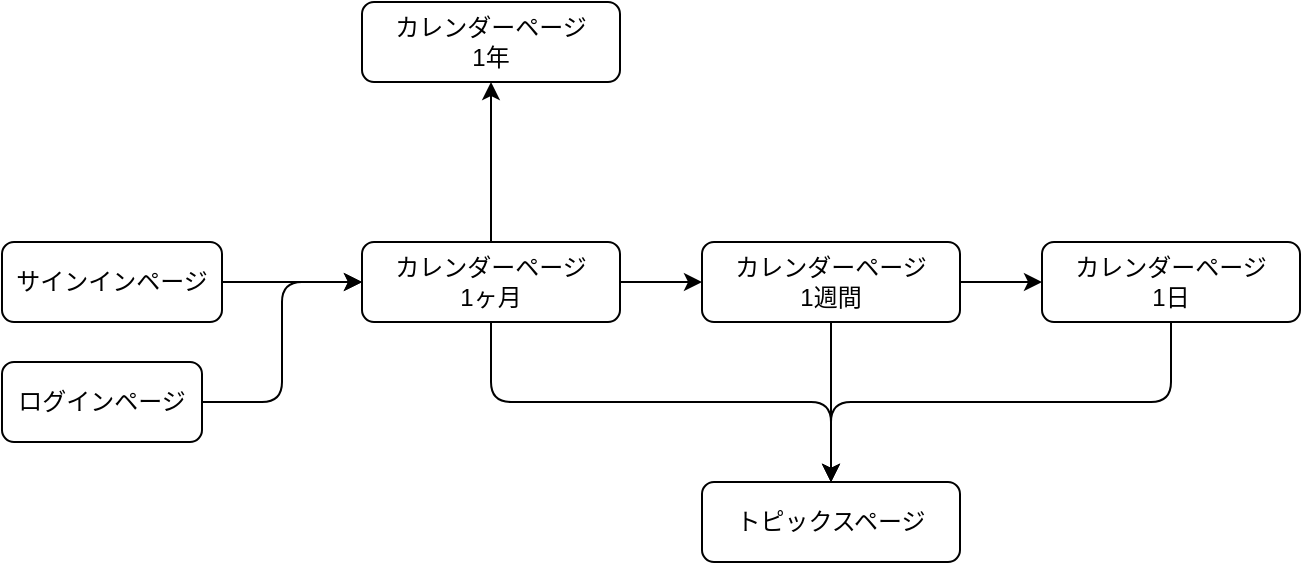 <mxfile>
    <diagram id="_eIcXjiMqlLTuuabQaRy" name="ページ1">
        <mxGraphModel dx="898" dy="1849" grid="1" gridSize="10" guides="1" tooltips="1" connect="1" arrows="1" fold="1" page="1" pageScale="1" pageWidth="827" pageHeight="1169" math="0" shadow="0">
            <root>
                <mxCell id="0"/>
                <mxCell id="1" parent="0"/>
                <mxCell id="13" style="edgeStyle=orthogonalEdgeStyle;html=1;entryX=0;entryY=0.5;entryDx=0;entryDy=0;" edge="1" parent="1" source="2" target="7">
                    <mxGeometry relative="1" as="geometry"/>
                </mxCell>
                <mxCell id="15" style="edgeStyle=orthogonalEdgeStyle;html=1;entryX=0.5;entryY=1;entryDx=0;entryDy=0;" edge="1" parent="1" source="2" target="8">
                    <mxGeometry relative="1" as="geometry"/>
                </mxCell>
                <mxCell id="17" style="edgeStyle=orthogonalEdgeStyle;html=1;entryX=0.5;entryY=0;entryDx=0;entryDy=0;" edge="1" parent="1" source="2" target="9">
                    <mxGeometry relative="1" as="geometry">
                        <Array as="points">
                            <mxPoint x="345" y="160"/>
                            <mxPoint x="515" y="160"/>
                        </Array>
                    </mxGeometry>
                </mxCell>
                <mxCell id="2" value="カレンダーページ&lt;br&gt;1ヶ月" style="rounded=1;whiteSpace=wrap;html=1;" vertex="1" parent="1">
                    <mxGeometry x="280" y="80" width="129" height="40" as="geometry"/>
                </mxCell>
                <mxCell id="12" style="edgeStyle=orthogonalEdgeStyle;html=1;entryX=0;entryY=0.5;entryDx=0;entryDy=0;" edge="1" parent="1" source="3" target="2">
                    <mxGeometry relative="1" as="geometry"/>
                </mxCell>
                <mxCell id="3" value="ログインページ" style="rounded=1;whiteSpace=wrap;html=1;" vertex="1" parent="1">
                    <mxGeometry x="100" y="140" width="100" height="40" as="geometry"/>
                </mxCell>
                <mxCell id="10" style="edgeStyle=none;html=1;entryX=0;entryY=0.5;entryDx=0;entryDy=0;" edge="1" parent="1" source="4" target="2">
                    <mxGeometry relative="1" as="geometry"/>
                </mxCell>
                <mxCell id="4" value="サインインページ" style="rounded=1;whiteSpace=wrap;html=1;" vertex="1" parent="1">
                    <mxGeometry x="100" y="80" width="110" height="40" as="geometry"/>
                </mxCell>
                <mxCell id="18" style="edgeStyle=orthogonalEdgeStyle;html=1;entryX=0.5;entryY=0;entryDx=0;entryDy=0;" edge="1" parent="1" source="6" target="9">
                    <mxGeometry relative="1" as="geometry">
                        <Array as="points">
                            <mxPoint x="685" y="160"/>
                            <mxPoint x="515" y="160"/>
                        </Array>
                    </mxGeometry>
                </mxCell>
                <mxCell id="6" value="カレンダーページ&lt;br&gt;1日" style="rounded=1;whiteSpace=wrap;html=1;" vertex="1" parent="1">
                    <mxGeometry x="620" y="80" width="129" height="40" as="geometry"/>
                </mxCell>
                <mxCell id="14" style="edgeStyle=orthogonalEdgeStyle;html=1;entryX=0;entryY=0.5;entryDx=0;entryDy=0;" edge="1" parent="1" source="7" target="6">
                    <mxGeometry relative="1" as="geometry"/>
                </mxCell>
                <mxCell id="16" style="edgeStyle=orthogonalEdgeStyle;html=1;entryX=0.5;entryY=0;entryDx=0;entryDy=0;" edge="1" parent="1" source="7" target="9">
                    <mxGeometry relative="1" as="geometry"/>
                </mxCell>
                <mxCell id="7" value="カレンダーページ&lt;br&gt;1週間" style="rounded=1;whiteSpace=wrap;html=1;" vertex="1" parent="1">
                    <mxGeometry x="450" y="80" width="129" height="40" as="geometry"/>
                </mxCell>
                <mxCell id="8" value="カレンダーページ&lt;br&gt;1年" style="rounded=1;whiteSpace=wrap;html=1;" vertex="1" parent="1">
                    <mxGeometry x="280" y="-40" width="129" height="40" as="geometry"/>
                </mxCell>
                <mxCell id="9" value="トピックスページ" style="rounded=1;whiteSpace=wrap;html=1;" vertex="1" parent="1">
                    <mxGeometry x="450" y="200" width="129" height="40" as="geometry"/>
                </mxCell>
            </root>
        </mxGraphModel>
    </diagram>
</mxfile>